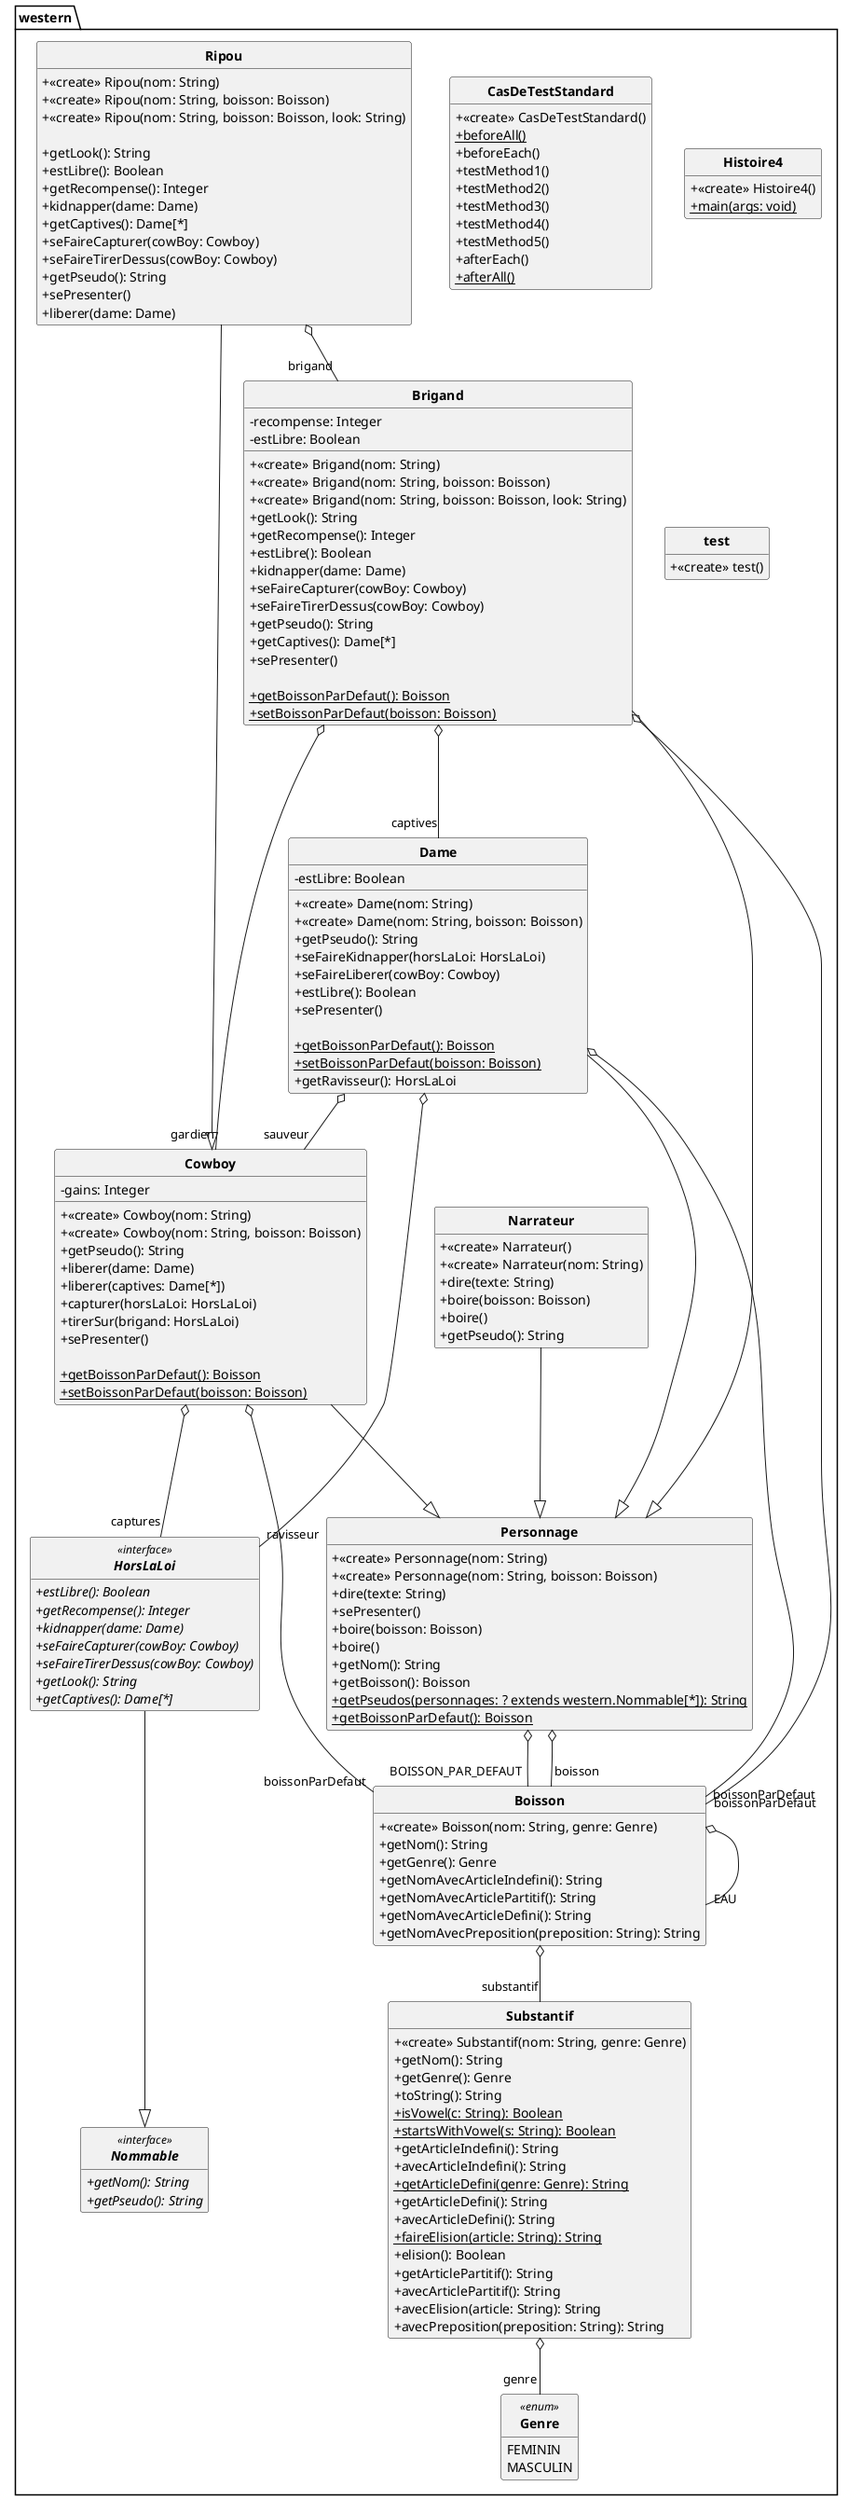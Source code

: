 @startuml
'https://plantuml.com/class-diagram
skinparam style strictuml
skinparam classAttributeIconSize 0
skinparam classFontStyle Bold
hide empty members

Class western.Boisson{
+ <<create>> Boisson(nom: String, genre: Genre)


+ getNom(): String
+ getGenre(): Genre
+ getNomAvecArticleIndefini(): String
+ getNomAvecArticlePartitif(): String
+ getNomAvecArticleDefini(): String
+ getNomAvecPreposition(preposition: String): String

}
western.Boisson o-- "substantif"western.Substantif
western.Boisson o-- "EAU"western.Boisson


Class western.Brigand{
+ <<create>> Brigand(nom: String)
+ <<create>> Brigand(nom: String, boisson: Boisson)
+ <<create>> Brigand(nom: String, boisson: Boisson, look: String)


- recompense: Integer
- estLibre: Boolean


+ getLook(): String
+ getRecompense(): Integer
+ estLibre(): Boolean
+ kidnapper(dame: Dame)
+ seFaireCapturer(cowBoy: Cowboy)
+ seFaireTirerDessus(cowBoy: Cowboy)
+ getPseudo(): String
+ getCaptives(): Dame[*]
+ sePresenter()

{static} + getBoissonParDefaut(): Boisson
{static} + setBoissonParDefaut(boisson: Boisson)

}
western.Brigand o--- "captives"western.Dame
western.Brigand o-- "gardien"western.Cowboy
western.Brigand o-- "boissonParDefaut"western.Boisson

western.Brigand ---|> western.Personnage
Class western.CasDeTestStandard{
+ <<create>> CasDeTestStandard()
{static} + beforeAll()
+ beforeEach()
+ testMethod1()
+ testMethod2()
+ testMethod3()
+ testMethod4()
+ testMethod5()
+ afterEach()
{static} + afterAll()

}


Class western.Cowboy{
+ <<create>> Cowboy(nom: String)
+ <<create>> Cowboy(nom: String, boisson: Boisson)
- gains: Integer

+ getPseudo(): String
+ liberer(dame: Dame)
+ liberer(captives: Dame[*])
+ capturer(horsLaLoi: HorsLaLoi)
+ tirerSur(brigand: HorsLaLoi)
+ sePresenter()

{static} + getBoissonParDefaut(): Boisson
{static} + setBoissonParDefaut(boisson: Boisson)

}
western.Cowboy o--- "captures"western.HorsLaLoi
western.Cowboy o-- "boissonParDefaut"western.Boisson

western.Cowboy ---|> western.Personnage
Class western.Dame{
+ <<create>> Dame(nom: String)
+ <<create>> Dame(nom: String, boisson: Boisson)
- estLibre: Boolean


+ getPseudo(): String
+ seFaireKidnapper(horsLaLoi: HorsLaLoi)
+ seFaireLiberer(cowBoy: Cowboy)
+ estLibre(): Boolean
+ sePresenter()

{static} + getBoissonParDefaut(): Boisson
{static} + setBoissonParDefaut(boisson: Boisson)
+ getRavisseur(): HorsLaLoi

}
western.Dame o-- "sauveur"western.Cowboy
western.Dame o-- "ravisseur"western.HorsLaLoi
western.Dame o-- "boissonParDefaut"western.Boisson

western.Dame ---|> western.Personnage
Enum western.Genre<<enum>> {
FEMININ
MASCULIN

}
Class western.Histoire4{
+ <<create>> Histoire4()
{static} + main(args: void)

}


Interface western.HorsLaLoi<<interface>> {
{abstract} + estLibre(): Boolean
{abstract} + getRecompense(): Integer
{abstract} + kidnapper(dame: Dame)
{abstract} + seFaireCapturer(cowBoy: Cowboy)
{abstract} + seFaireTirerDessus(cowBoy: Cowboy)
{abstract} + getLook(): String
{abstract} + getCaptives(): Dame[*]

}
western.HorsLaLoi ---|> western.Nommable

Class western.Narrateur{
+ <<create>> Narrateur()
+ <<create>> Narrateur(nom: String)
+ dire(texte: String)
+ boire(boisson: Boisson)
+ boire()
+ getPseudo(): String

}

western.Narrateur ---|> western.Personnage
Interface western.Nommable<<interface>> {
{abstract} + getNom(): String
{abstract} + getPseudo(): String

}

Class western.Personnage{
+ <<create>> Personnage(nom: String)
+ <<create>> Personnage(nom: String, boisson: Boisson)



+ dire(texte: String)
+ sePresenter()
+ boire(boisson: Boisson)
+ boire()
+ getNom(): String
+ getBoisson(): Boisson
{static} + getPseudos(personnages: ? extends western.Nommable[*]): String
{static} + getBoissonParDefaut(): Boisson

}
western.Personnage o-- "BOISSON_PAR_DEFAUT"western.Boisson
western.Personnage o-- "boisson"western.Boisson


Class western.Ripou{
+ <<create>> Ripou(nom: String)
+ <<create>> Ripou(nom: String, boisson: Boisson)
+ <<create>> Ripou(nom: String, boisson: Boisson, look: String)

+ getLook(): String
+ estLibre(): Boolean
+ getRecompense(): Integer
+ kidnapper(dame: Dame)
+ getCaptives(): Dame[*]
+ seFaireCapturer(cowBoy: Cowboy)
+ seFaireTirerDessus(cowBoy: Cowboy)
+ getPseudo(): String
+ sePresenter()
+ liberer(dame: Dame)

}
western.Ripou o-- "brigand"western.Brigand

western.Ripou ---|> western.Cowboy
Class western.Substantif{
+ <<create>> Substantif(nom: String, genre: Genre)


+ getNom(): String
+ getGenre(): Genre
+ toString(): String
{static} + isVowel(c: String): Boolean
{static} + startsWithVowel(s: String): Boolean
+ getArticleIndefini(): String
+ avecArticleIndefini(): String
{static} + getArticleDefini(genre: Genre): String
+ getArticleDefini(): String
+ avecArticleDefini(): String
{static} + faireElision(article: String): String
+ elision(): Boolean
+ getArticlePartitif(): String
+ avecArticlePartitif(): String
+ avecElision(article: String): String
+ avecPreposition(preposition: String): String

}
western.Substantif o-- "genre"western.Genre


Class western.test{
+ <<create>> test()

}



@enduml

